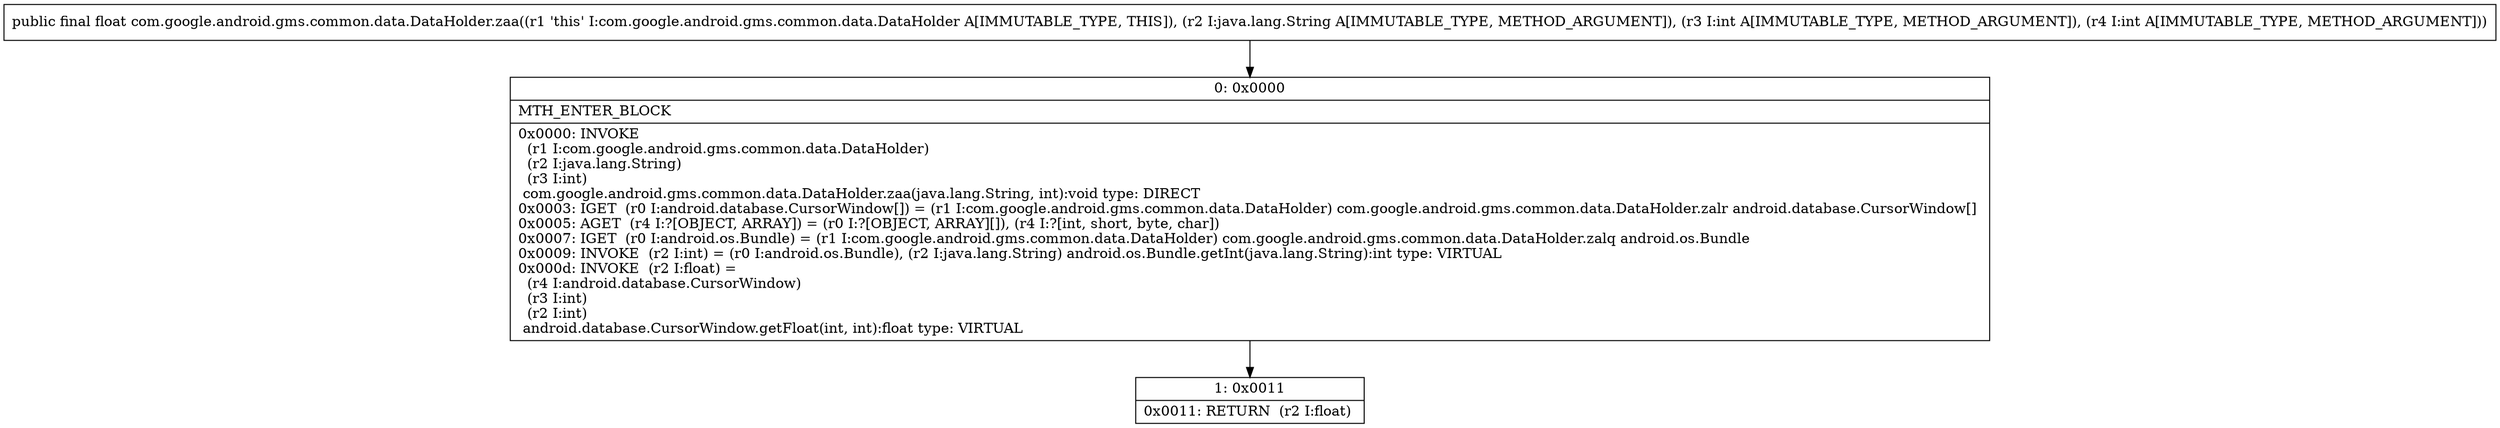 digraph "CFG forcom.google.android.gms.common.data.DataHolder.zaa(Ljava\/lang\/String;II)F" {
Node_0 [shape=record,label="{0\:\ 0x0000|MTH_ENTER_BLOCK\l|0x0000: INVOKE  \l  (r1 I:com.google.android.gms.common.data.DataHolder)\l  (r2 I:java.lang.String)\l  (r3 I:int)\l com.google.android.gms.common.data.DataHolder.zaa(java.lang.String, int):void type: DIRECT \l0x0003: IGET  (r0 I:android.database.CursorWindow[]) = (r1 I:com.google.android.gms.common.data.DataHolder) com.google.android.gms.common.data.DataHolder.zalr android.database.CursorWindow[] \l0x0005: AGET  (r4 I:?[OBJECT, ARRAY]) = (r0 I:?[OBJECT, ARRAY][]), (r4 I:?[int, short, byte, char]) \l0x0007: IGET  (r0 I:android.os.Bundle) = (r1 I:com.google.android.gms.common.data.DataHolder) com.google.android.gms.common.data.DataHolder.zalq android.os.Bundle \l0x0009: INVOKE  (r2 I:int) = (r0 I:android.os.Bundle), (r2 I:java.lang.String) android.os.Bundle.getInt(java.lang.String):int type: VIRTUAL \l0x000d: INVOKE  (r2 I:float) = \l  (r4 I:android.database.CursorWindow)\l  (r3 I:int)\l  (r2 I:int)\l android.database.CursorWindow.getFloat(int, int):float type: VIRTUAL \l}"];
Node_1 [shape=record,label="{1\:\ 0x0011|0x0011: RETURN  (r2 I:float) \l}"];
MethodNode[shape=record,label="{public final float com.google.android.gms.common.data.DataHolder.zaa((r1 'this' I:com.google.android.gms.common.data.DataHolder A[IMMUTABLE_TYPE, THIS]), (r2 I:java.lang.String A[IMMUTABLE_TYPE, METHOD_ARGUMENT]), (r3 I:int A[IMMUTABLE_TYPE, METHOD_ARGUMENT]), (r4 I:int A[IMMUTABLE_TYPE, METHOD_ARGUMENT])) }"];
MethodNode -> Node_0;
Node_0 -> Node_1;
}

